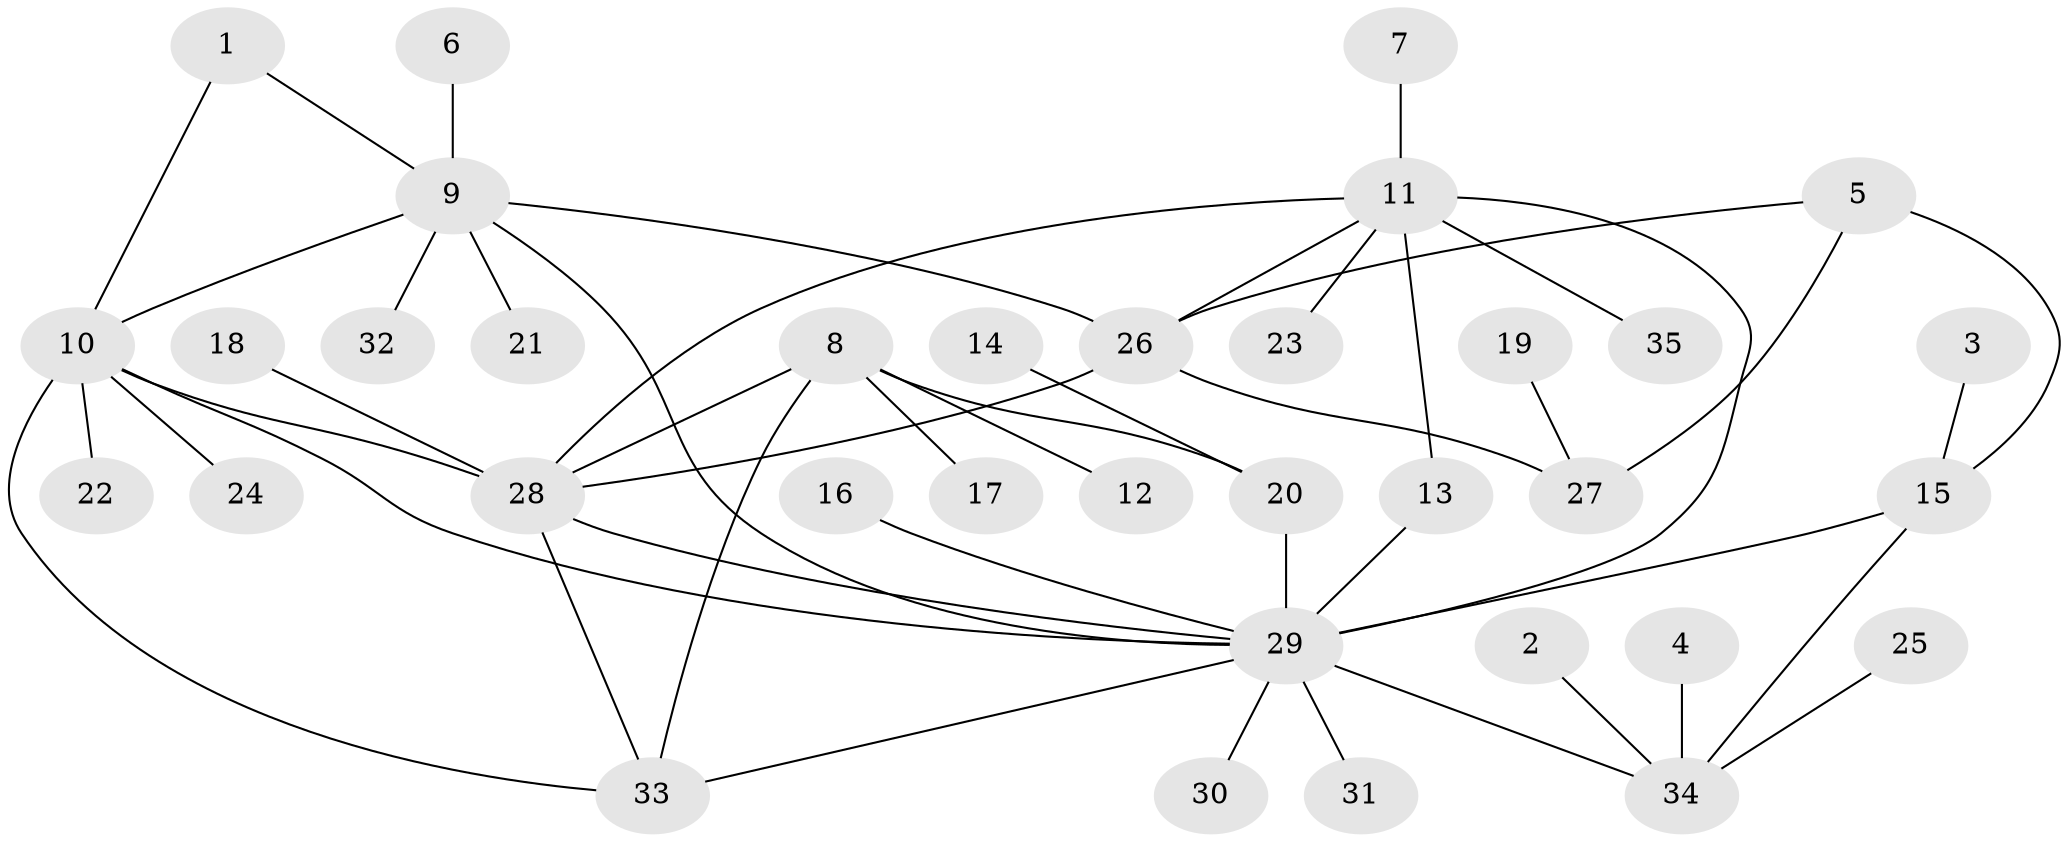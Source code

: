 // original degree distribution, {7: 0.07142857142857142, 6: 0.04285714285714286, 10: 0.014285714285714285, 5: 0.014285714285714285, 4: 0.04285714285714286, 2: 0.17142857142857143, 8: 0.014285714285714285, 3: 0.02857142857142857, 9: 0.014285714285714285, 1: 0.5857142857142857}
// Generated by graph-tools (version 1.1) at 2025/50/03/09/25 03:50:32]
// undirected, 35 vertices, 48 edges
graph export_dot {
graph [start="1"]
  node [color=gray90,style=filled];
  1;
  2;
  3;
  4;
  5;
  6;
  7;
  8;
  9;
  10;
  11;
  12;
  13;
  14;
  15;
  16;
  17;
  18;
  19;
  20;
  21;
  22;
  23;
  24;
  25;
  26;
  27;
  28;
  29;
  30;
  31;
  32;
  33;
  34;
  35;
  1 -- 9 [weight=1.0];
  1 -- 10 [weight=1.0];
  2 -- 34 [weight=1.0];
  3 -- 15 [weight=1.0];
  4 -- 34 [weight=1.0];
  5 -- 15 [weight=1.0];
  5 -- 26 [weight=1.0];
  5 -- 27 [weight=1.0];
  6 -- 9 [weight=1.0];
  7 -- 11 [weight=1.0];
  8 -- 12 [weight=1.0];
  8 -- 17 [weight=1.0];
  8 -- 20 [weight=1.0];
  8 -- 28 [weight=1.0];
  8 -- 33 [weight=1.0];
  9 -- 10 [weight=1.0];
  9 -- 21 [weight=1.0];
  9 -- 26 [weight=1.0];
  9 -- 29 [weight=1.0];
  9 -- 32 [weight=1.0];
  10 -- 22 [weight=1.0];
  10 -- 24 [weight=1.0];
  10 -- 28 [weight=1.0];
  10 -- 29 [weight=1.0];
  10 -- 33 [weight=1.0];
  11 -- 13 [weight=1.0];
  11 -- 23 [weight=1.0];
  11 -- 26 [weight=1.0];
  11 -- 28 [weight=1.0];
  11 -- 29 [weight=2.0];
  11 -- 35 [weight=1.0];
  13 -- 29 [weight=1.0];
  14 -- 20 [weight=1.0];
  15 -- 29 [weight=1.0];
  15 -- 34 [weight=1.0];
  16 -- 29 [weight=1.0];
  18 -- 28 [weight=1.0];
  19 -- 27 [weight=1.0];
  20 -- 29 [weight=1.0];
  25 -- 34 [weight=1.0];
  26 -- 27 [weight=1.0];
  26 -- 28 [weight=1.0];
  28 -- 29 [weight=1.0];
  28 -- 33 [weight=1.0];
  29 -- 30 [weight=1.0];
  29 -- 31 [weight=1.0];
  29 -- 33 [weight=1.0];
  29 -- 34 [weight=1.0];
}
